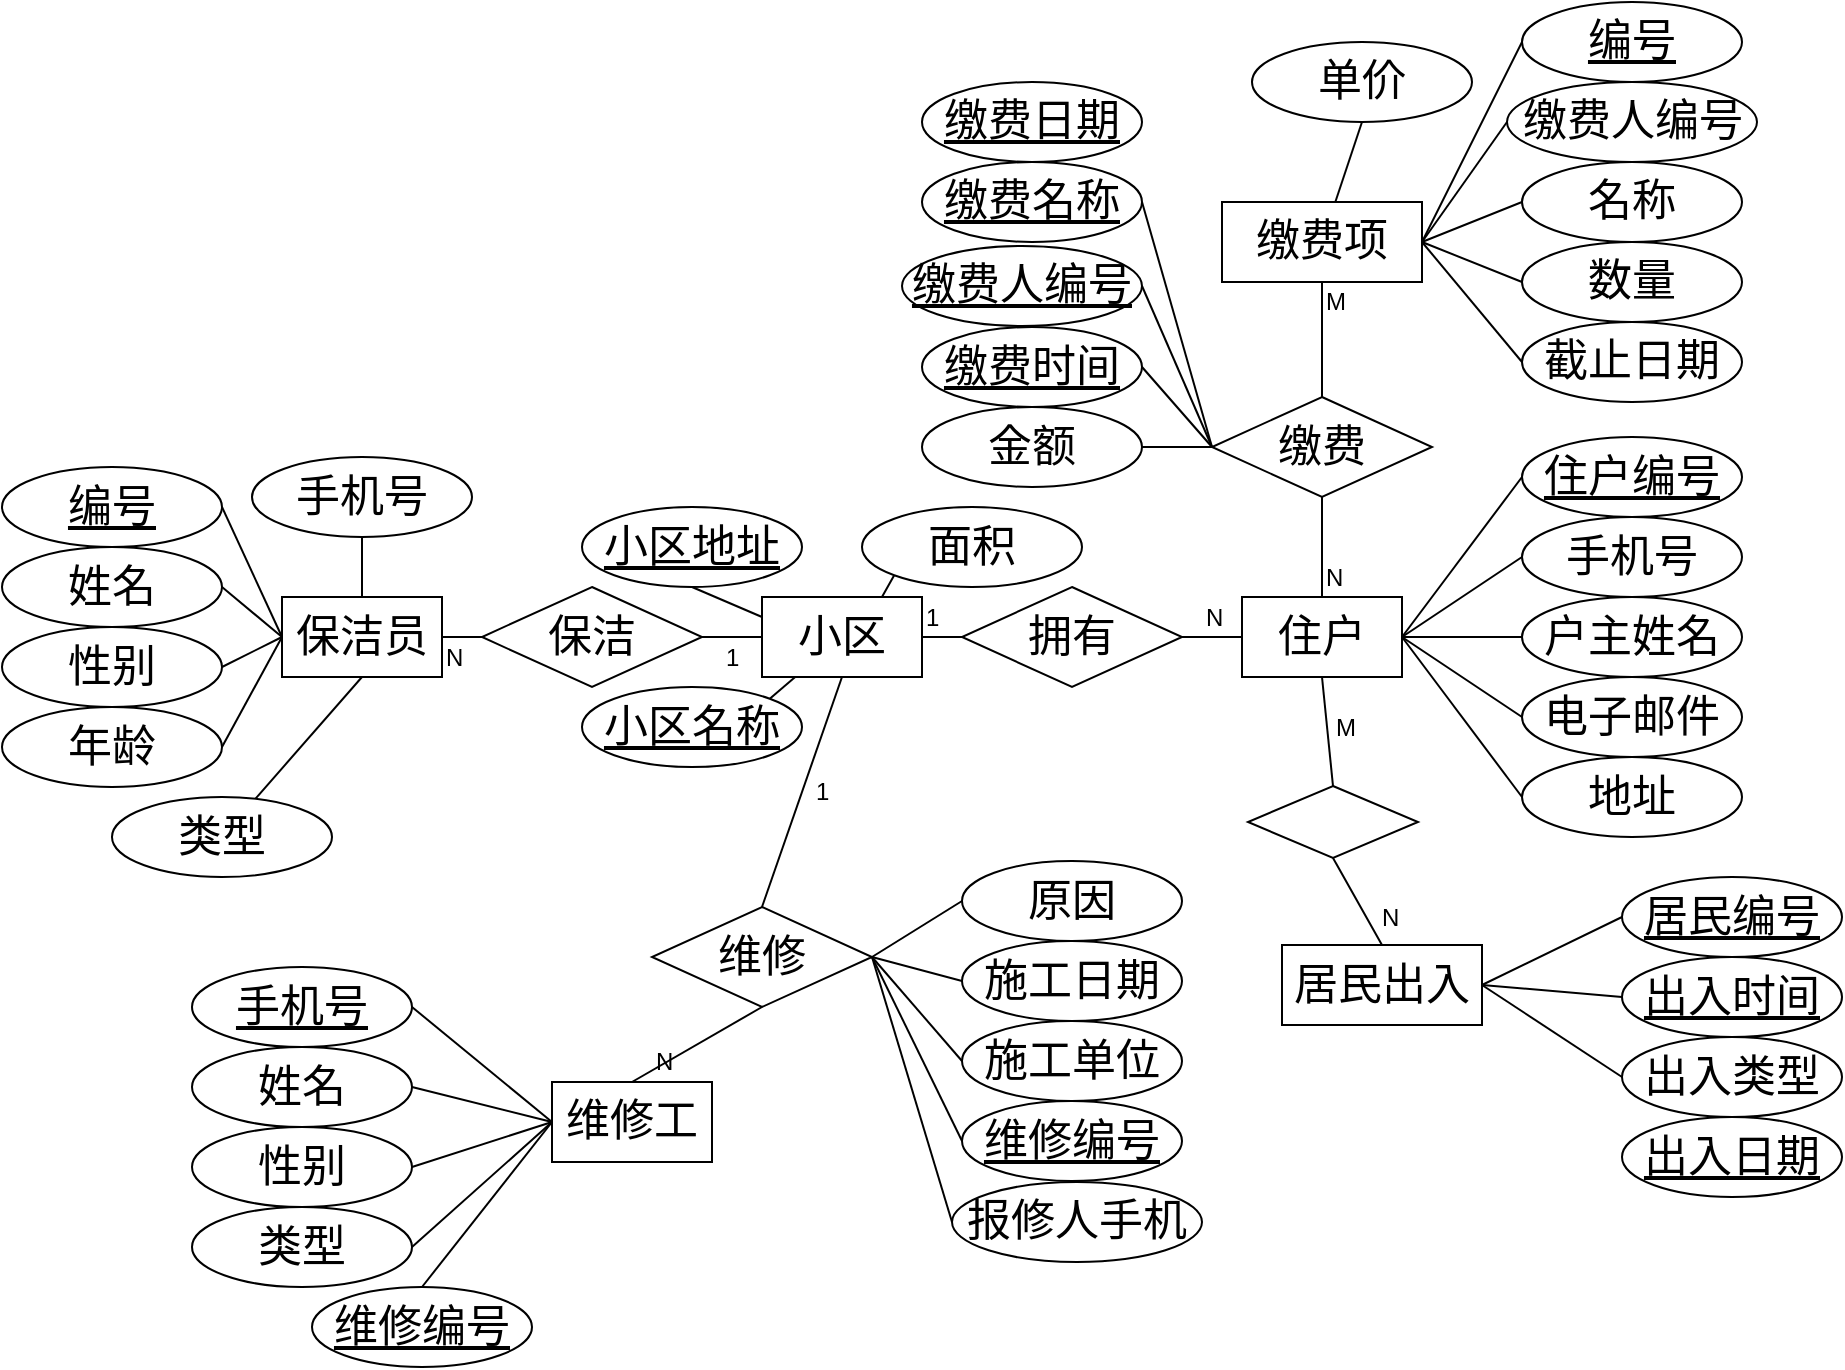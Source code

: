 <mxfile version="12.2.4" pages="1"><diagram id="clvD6fli0gmHjejlXKKV" name="第 1 页"><mxGraphModel dx="1130" dy="801" grid="1" gridSize="10" guides="1" tooltips="1" connect="1" arrows="1" fold="1" page="1" pageScale="1" pageWidth="1169" pageHeight="827" math="0" shadow="0"><root><mxCell id="0"/><mxCell id="1" parent="0"/><mxCell id="6" value="&lt;p&gt;&lt;font style=&quot;font-size: 22px&quot;&gt;小区&lt;/font&gt;&lt;/p&gt;" style="rounded=0;whiteSpace=wrap;html=1;align=center;" parent="1" vertex="1"><mxGeometry x="480" y="417.5" width="80" height="40" as="geometry"/></mxCell><mxCell id="125" value="&lt;p&gt;&lt;font style=&quot;font-size: 22px&quot;&gt;居民出入&lt;/font&gt;&lt;/p&gt;" style="rounded=0;whiteSpace=wrap;html=1;align=center;" parent="1" vertex="1"><mxGeometry x="740" y="591.5" width="100" height="40" as="geometry"/></mxCell><mxCell id="40" value="&lt;p&gt;&lt;font style=&quot;font-size: 22px&quot;&gt;缴费项&lt;/font&gt;&lt;/p&gt;" style="rounded=0;whiteSpace=wrap;html=1;align=center;" parent="1" vertex="1"><mxGeometry x="710" y="220" width="100" height="40" as="geometry"/></mxCell><mxCell id="38" value="&lt;p&gt;&lt;font style=&quot;font-size: 22px&quot;&gt;保洁员&lt;/font&gt;&lt;/p&gt;" style="rounded=0;whiteSpace=wrap;html=1;align=center;" parent="1" vertex="1"><mxGeometry x="240" y="417.5" width="80" height="40" as="geometry"/></mxCell><mxCell id="28" value="&lt;p&gt;&lt;span style=&quot;font-size: 22px&quot;&gt;维修工&lt;/span&gt;&lt;/p&gt;" style="rounded=0;whiteSpace=wrap;html=1;align=center;" parent="1" vertex="1"><mxGeometry x="375" y="660" width="80" height="40" as="geometry"/></mxCell><mxCell id="11" value="&lt;p&gt;&lt;font style=&quot;font-size: 22px&quot;&gt;住户&lt;/font&gt;&lt;/p&gt;" style="rounded=0;whiteSpace=wrap;html=1;align=center;" parent="1" vertex="1"><mxGeometry x="720" y="417.5" width="80" height="40" as="geometry"/></mxCell><mxCell id="8" value="&lt;font style=&quot;font-size: 22px&quot;&gt;拥有&lt;/font&gt;" style="rhombus;whiteSpace=wrap;html=1;" parent="1" vertex="1"><mxGeometry x="580" y="412.5" width="110" height="50" as="geometry"/></mxCell><mxCell id="41" value="&lt;font style=&quot;font-size: 22px&quot;&gt;缴费&lt;/font&gt;" style="rhombus;whiteSpace=wrap;html=1;" parent="1" vertex="1"><mxGeometry x="705" y="317.5" width="110" height="50" as="geometry"/></mxCell><mxCell id="39" value="&lt;span style=&quot;font-size: 22px&quot;&gt;保洁&lt;/span&gt;" style="rhombus;whiteSpace=wrap;html=1;" parent="1" vertex="1"><mxGeometry x="340" y="412.5" width="110" height="50" as="geometry"/></mxCell><mxCell id="30" value="&lt;font style=&quot;font-size: 22px&quot;&gt;维修&lt;/font&gt;" style="rhombus;whiteSpace=wrap;html=1;" parent="1" vertex="1"><mxGeometry x="425" y="572.5" width="110" height="50" as="geometry"/></mxCell><mxCell id="10" value="&lt;font style=&quot;font-size: 22px&quot;&gt;户主姓名&lt;/font&gt;" style="ellipse;whiteSpace=wrap;html=1;" parent="1" vertex="1"><mxGeometry x="860" y="417.5" width="110" height="40" as="geometry"/></mxCell><mxCell id="26" value="&lt;font style=&quot;font-size: 22px&quot;&gt;&lt;u&gt;住户编号&lt;/u&gt;&lt;/font&gt;" style="ellipse;whiteSpace=wrap;html=1;" parent="1" vertex="1"><mxGeometry x="860" y="337.5" width="110" height="40" as="geometry"/></mxCell><mxCell id="16" value="&lt;font style=&quot;font-size: 22px&quot;&gt;地址&lt;/font&gt;" style="ellipse;whiteSpace=wrap;html=1;" parent="1" vertex="1"><mxGeometry x="860" y="497.5" width="110" height="40" as="geometry"/></mxCell><mxCell id="53" value="&lt;font style=&quot;font-size: 22px&quot;&gt;面积&lt;/font&gt;" style="ellipse;whiteSpace=wrap;html=1;" parent="1" vertex="1"><mxGeometry x="530" y="372.5" width="110" height="40" as="geometry"/></mxCell><mxCell id="67" value="&lt;font style=&quot;font-size: 22px&quot;&gt;名称&lt;/font&gt;" style="ellipse;whiteSpace=wrap;html=1;" parent="1" vertex="1"><mxGeometry x="860" y="200" width="110" height="40" as="geometry"/></mxCell><mxCell id="152" value="&lt;font style=&quot;font-size: 22px&quot;&gt;缴费人编号&lt;/font&gt;" style="ellipse;whiteSpace=wrap;html=1;" parent="1" vertex="1"><mxGeometry x="852.5" y="160" width="125" height="40" as="geometry"/></mxCell><mxCell id="154" value="&lt;font style=&quot;font-size: 22px&quot;&gt;单价&lt;/font&gt;" style="ellipse;whiteSpace=wrap;html=1;" parent="1" vertex="1"><mxGeometry x="725" y="140" width="110" height="40" as="geometry"/></mxCell><mxCell id="80" value="&lt;font style=&quot;font-size: 22px&quot;&gt;&lt;u&gt;编号&lt;/u&gt;&lt;/font&gt;" style="ellipse;whiteSpace=wrap;html=1;" parent="1" vertex="1"><mxGeometry x="860" y="120" width="110" height="40" as="geometry"/></mxCell><mxCell id="84" value="&lt;font style=&quot;font-size: 22px&quot;&gt;截止日期&lt;/font&gt;" style="ellipse;whiteSpace=wrap;html=1;" parent="1" vertex="1"><mxGeometry x="860" y="280" width="110" height="40" as="geometry"/></mxCell><mxCell id="69" value="&lt;font style=&quot;font-size: 22px&quot;&gt;数量&lt;/font&gt;" style="ellipse;whiteSpace=wrap;html=1;" parent="1" vertex="1"><mxGeometry x="860" y="240" width="110" height="40" as="geometry"/></mxCell><mxCell id="70" value="&lt;font style=&quot;font-size: 22px&quot;&gt;金额&lt;/font&gt;" style="ellipse;whiteSpace=wrap;html=1;" parent="1" vertex="1"><mxGeometry x="560" y="322.5" width="110" height="40" as="geometry"/></mxCell><mxCell id="157" value="&lt;font style=&quot;font-size: 22px&quot;&gt;&lt;u&gt;缴费日期&lt;/u&gt;&lt;/font&gt;" style="ellipse;whiteSpace=wrap;html=1;" parent="1" vertex="1"><mxGeometry x="560" y="160" width="110" height="40" as="geometry"/></mxCell><mxCell id="101" value="&lt;font style=&quot;font-size: 22px&quot;&gt;&lt;u&gt;缴费时间&lt;/u&gt;&lt;/font&gt;" style="ellipse;whiteSpace=wrap;html=1;" parent="1" vertex="1"><mxGeometry x="560" y="282.5" width="110" height="40" as="geometry"/></mxCell><mxCell id="121" value="&lt;font style=&quot;font-size: 22px&quot;&gt;&lt;u&gt;缴费名称&lt;/u&gt;&lt;/font&gt;" style="ellipse;whiteSpace=wrap;html=1;" parent="1" vertex="1"><mxGeometry x="560" y="200" width="110" height="40" as="geometry"/></mxCell><mxCell id="131" value="&lt;font style=&quot;font-size: 22px&quot;&gt;&lt;u&gt;居民编号&lt;/u&gt;&lt;/font&gt;" style="ellipse;whiteSpace=wrap;html=1;" parent="1" vertex="1"><mxGeometry x="910" y="557.5" width="110" height="40" as="geometry"/></mxCell><mxCell id="122" value="&lt;font style=&quot;font-size: 22px&quot;&gt;&lt;u&gt;缴费人编号&lt;/u&gt;&lt;/font&gt;" style="ellipse;whiteSpace=wrap;html=1;" parent="1" vertex="1"><mxGeometry x="550" y="242" width="120" height="40" as="geometry"/></mxCell><mxCell id="61" value="&lt;font style=&quot;font-size: 22px&quot;&gt;&lt;u&gt;编号&lt;/u&gt;&lt;/font&gt;" style="ellipse;whiteSpace=wrap;html=1;" parent="1" vertex="1"><mxGeometry x="100" y="352.5" width="110" height="40" as="geometry"/></mxCell><mxCell id="62" value="&lt;font style=&quot;font-size: 22px&quot;&gt;姓名&lt;/font&gt;" style="ellipse;whiteSpace=wrap;html=1;" parent="1" vertex="1"><mxGeometry x="100" y="392.5" width="110" height="40" as="geometry"/></mxCell><mxCell id="63" value="&lt;font style=&quot;font-size: 22px&quot;&gt;性别&lt;/font&gt;" style="ellipse;whiteSpace=wrap;html=1;" parent="1" vertex="1"><mxGeometry x="100" y="432.5" width="110" height="40" as="geometry"/></mxCell><mxCell id="64" value="&lt;font style=&quot;font-size: 22px&quot;&gt;手机号&lt;/font&gt;" style="ellipse;whiteSpace=wrap;html=1;" parent="1" vertex="1"><mxGeometry x="225" y="347.5" width="110" height="40" as="geometry"/></mxCell><mxCell id="132" value="&lt;font style=&quot;font-size: 22px&quot;&gt;出入类型&lt;/font&gt;" style="ellipse;whiteSpace=wrap;html=1;" parent="1" vertex="1"><mxGeometry x="910" y="637.5" width="110" height="40" as="geometry"/></mxCell><mxCell id="156" value="&lt;font style=&quot;font-size: 22px&quot;&gt;&lt;u&gt;出入日期&lt;/u&gt;&lt;/font&gt;" style="ellipse;whiteSpace=wrap;html=1;" parent="1" vertex="1"><mxGeometry x="910" y="677.5" width="110" height="40" as="geometry"/></mxCell><mxCell id="68" value="&lt;font style=&quot;font-size: 22px&quot;&gt;年龄&lt;/font&gt;" style="ellipse;whiteSpace=wrap;html=1;" parent="1" vertex="1"><mxGeometry x="100" y="472.5" width="110" height="40" as="geometry"/></mxCell><mxCell id="90" value="&lt;font style=&quot;font-size: 22px&quot;&gt;类型&lt;/font&gt;" style="ellipse;whiteSpace=wrap;html=1;" parent="1" vertex="1"><mxGeometry x="155" y="517.5" width="110" height="40" as="geometry"/></mxCell><mxCell id="31" value="&lt;font style=&quot;font-size: 22px&quot;&gt;原因&lt;/font&gt;" style="ellipse;whiteSpace=wrap;html=1;" parent="1" vertex="1"><mxGeometry x="580" y="549.5" width="110" height="40" as="geometry"/></mxCell><mxCell id="51" value="&lt;font style=&quot;font-size: 22px&quot;&gt;&lt;u&gt;小区名称&lt;/u&gt;&lt;/font&gt;" style="ellipse;whiteSpace=wrap;html=1;" parent="1" vertex="1"><mxGeometry x="390" y="462.5" width="110" height="40" as="geometry"/></mxCell><mxCell id="52" value="&lt;font style=&quot;font-size: 22px&quot;&gt;&lt;u&gt;小区地址&lt;/u&gt;&lt;/font&gt;" style="ellipse;whiteSpace=wrap;html=1;" parent="1" vertex="1"><mxGeometry x="390" y="372.5" width="110" height="40" as="geometry"/></mxCell><mxCell id="32" value="&lt;font style=&quot;font-size: 22px&quot;&gt;施工日期&lt;/font&gt;" style="ellipse;whiteSpace=wrap;html=1;" parent="1" vertex="1"><mxGeometry x="580" y="589.5" width="110" height="40" as="geometry"/></mxCell><mxCell id="33" value="&lt;font style=&quot;font-size: 22px&quot;&gt;施工单位&lt;/font&gt;" style="ellipse;whiteSpace=wrap;html=1;" parent="1" vertex="1"><mxGeometry x="580" y="629.5" width="110" height="40" as="geometry"/></mxCell><mxCell id="115" value="&lt;font style=&quot;font-size: 22px&quot;&gt;&lt;u&gt;维修编号&lt;/u&gt;&lt;/font&gt;" style="ellipse;whiteSpace=wrap;html=1;" parent="1" vertex="1"><mxGeometry x="580" y="669.5" width="110" height="40" as="geometry"/></mxCell><mxCell id="36" value="&lt;font style=&quot;font-size: 22px&quot;&gt;&lt;u&gt;手机号&lt;/u&gt;&lt;/font&gt;" style="ellipse;whiteSpace=wrap;html=1;" parent="1" vertex="1"><mxGeometry x="195" y="602.5" width="110" height="40" as="geometry"/></mxCell><mxCell id="37" value="&lt;font style=&quot;font-size: 22px&quot;&gt;姓名&lt;/font&gt;" style="ellipse;whiteSpace=wrap;html=1;" parent="1" vertex="1"><mxGeometry x="195" y="642.5" width="110" height="40" as="geometry"/></mxCell><mxCell id="108" value="&lt;font style=&quot;font-size: 22px&quot;&gt;类型&lt;/font&gt;" style="ellipse;whiteSpace=wrap;html=1;" parent="1" vertex="1"><mxGeometry x="195" y="722.5" width="110" height="40" as="geometry"/></mxCell><mxCell id="142" value="&lt;font style=&quot;font-size: 22px&quot;&gt;报修人手机&lt;/font&gt;" style="ellipse;whiteSpace=wrap;html=1;" parent="1" vertex="1"><mxGeometry x="575" y="710" width="125" height="40" as="geometry"/></mxCell><mxCell id="110" value="&lt;font style=&quot;font-size: 22px&quot;&gt;性别&lt;/font&gt;" style="ellipse;whiteSpace=wrap;html=1;" parent="1" vertex="1"><mxGeometry x="195" y="682.5" width="110" height="40" as="geometry"/></mxCell><mxCell id="12" value="&lt;font style=&quot;font-size: 22px&quot;&gt;手机号&lt;/font&gt;" style="ellipse;whiteSpace=wrap;html=1;" parent="1" vertex="1"><mxGeometry x="860" y="377.5" width="110" height="40" as="geometry"/></mxCell><mxCell id="13" value="&lt;font style=&quot;font-size: 22px&quot;&gt;电子邮件&lt;/font&gt;" style="ellipse;whiteSpace=wrap;html=1;" parent="1" vertex="1"><mxGeometry x="860" y="457.5" width="110" height="40" as="geometry"/></mxCell><mxCell id="17" value="" style="endArrow=none;html=1;entryX=0;entryY=0.5;entryDx=0;entryDy=0;exitX=1;exitY=0.5;exitDx=0;exitDy=0;" parent="1" source="11" target="13" edge="1"><mxGeometry width="50" height="50" relative="1" as="geometry"><mxPoint x="790" y="587.5" as="sourcePoint"/><mxPoint x="840" y="537.5" as="targetPoint"/></mxGeometry></mxCell><mxCell id="18" value="" style="endArrow=none;html=1;entryX=0;entryY=0.5;entryDx=0;entryDy=0;exitX=1;exitY=0.5;exitDx=0;exitDy=0;" parent="1" source="11" target="12" edge="1"><mxGeometry width="50" height="50" relative="1" as="geometry"><mxPoint x="820" y="577.5" as="sourcePoint"/><mxPoint x="870" y="527.5" as="targetPoint"/></mxGeometry></mxCell><mxCell id="19" value="" style="endArrow=none;html=1;entryX=0;entryY=0.5;entryDx=0;entryDy=0;exitX=1;exitY=0.5;exitDx=0;exitDy=0;" parent="1" source="11" target="10" edge="1"><mxGeometry width="50" height="50" relative="1" as="geometry"><mxPoint x="810" y="487.5" as="sourcePoint"/><mxPoint x="840" y="437.5" as="targetPoint"/></mxGeometry></mxCell><mxCell id="21" value="" style="endArrow=none;html=1;entryX=0;entryY=0.5;entryDx=0;entryDy=0;exitX=1;exitY=0.5;exitDx=0;exitDy=0;" parent="1" source="11" target="16" edge="1"><mxGeometry width="50" height="50" relative="1" as="geometry"><mxPoint x="770" y="547.5" as="sourcePoint"/><mxPoint x="820" y="497.5" as="targetPoint"/></mxGeometry></mxCell><mxCell id="22" value="" style="endArrow=none;html=1;entryX=0;entryY=0.5;entryDx=0;entryDy=0;exitX=1;exitY=0.5;exitDx=0;exitDy=0;" parent="1" source="8" target="11" edge="1"><mxGeometry width="50" height="50" relative="1" as="geometry"><mxPoint x="660" y="507.5" as="sourcePoint"/><mxPoint x="710" y="457.5" as="targetPoint"/></mxGeometry></mxCell><mxCell id="23" value="" style="endArrow=none;html=1;exitX=1;exitY=0.5;exitDx=0;exitDy=0;entryX=0;entryY=0.5;entryDx=0;entryDy=0;" parent="1" source="6" target="8" edge="1"><mxGeometry width="50" height="50" relative="1" as="geometry"><mxPoint x="550" y="417.5" as="sourcePoint"/><mxPoint x="600" y="367.5" as="targetPoint"/></mxGeometry></mxCell><mxCell id="27" value="" style="endArrow=none;html=1;entryX=0;entryY=0.5;entryDx=0;entryDy=0;exitX=1;exitY=0.5;exitDx=0;exitDy=0;" parent="1" source="11" target="26" edge="1"><mxGeometry width="50" height="50" relative="1" as="geometry"><mxPoint x="790" y="547.5" as="sourcePoint"/><mxPoint x="840" y="497.5" as="targetPoint"/></mxGeometry></mxCell><mxCell id="44" value="" style="endArrow=none;html=1;exitX=1;exitY=0.5;exitDx=0;exitDy=0;entryX=0;entryY=0.5;entryDx=0;entryDy=0;" parent="1" source="30" target="31" edge="1"><mxGeometry width="50" height="50" relative="1" as="geometry"><mxPoint x="390" y="567.5" as="sourcePoint"/><mxPoint x="440" y="517.5" as="targetPoint"/></mxGeometry></mxCell><mxCell id="45" value="" style="endArrow=none;html=1;entryX=0;entryY=0.5;entryDx=0;entryDy=0;exitX=1;exitY=0.5;exitDx=0;exitDy=0;" parent="1" source="30" target="32" edge="1"><mxGeometry width="50" height="50" relative="1" as="geometry"><mxPoint x="550" y="597.5" as="sourcePoint"/><mxPoint x="600" y="547.5" as="targetPoint"/></mxGeometry></mxCell><mxCell id="46" value="" style="endArrow=none;html=1;entryX=1;entryY=0.5;entryDx=0;entryDy=0;exitX=0;exitY=0.5;exitDx=0;exitDy=0;" parent="1" source="33" target="30" edge="1"><mxGeometry width="50" height="50" relative="1" as="geometry"><mxPoint x="540" y="607.5" as="sourcePoint"/><mxPoint x="590" y="557.5" as="targetPoint"/></mxGeometry></mxCell><mxCell id="47" value="" style="endArrow=none;html=1;entryX=0.5;entryY=1;entryDx=0;entryDy=0;exitX=0.5;exitY=0;exitDx=0;exitDy=0;" parent="1" source="30" target="6" edge="1"><mxGeometry width="50" height="50" relative="1" as="geometry"><mxPoint x="370" y="547.5" as="sourcePoint"/><mxPoint x="420" y="497.5" as="targetPoint"/></mxGeometry></mxCell><mxCell id="48" value="" style="endArrow=none;html=1;entryX=0.5;entryY=1;entryDx=0;entryDy=0;exitX=0.5;exitY=0;exitDx=0;exitDy=0;" parent="1" source="28" target="30" edge="1"><mxGeometry width="50" height="50" relative="1" as="geometry"><mxPoint x="470" y="617.5" as="sourcePoint"/><mxPoint x="520" y="567.5" as="targetPoint"/></mxGeometry></mxCell><mxCell id="49" value="1" style="text;html=1;resizable=0;points=[];autosize=1;align=left;verticalAlign=top;spacingTop=-4;" parent="1" vertex="1"><mxGeometry x="560" y="417.5" width="20" height="20" as="geometry"/></mxCell><mxCell id="50" value="N&lt;br&gt;" style="text;html=1;resizable=0;points=[];autosize=1;align=left;verticalAlign=top;spacingTop=-4;" parent="1" vertex="1"><mxGeometry x="700" y="417.5" width="20" height="20" as="geometry"/></mxCell><mxCell id="54" value="" style="endArrow=none;html=1;exitX=0;exitY=0.25;exitDx=0;exitDy=0;entryX=0.5;entryY=1;entryDx=0;entryDy=0;" parent="1" source="6" target="52" edge="1"><mxGeometry width="50" height="50" relative="1" as="geometry"><mxPoint x="500" y="387.5" as="sourcePoint"/><mxPoint x="550" y="337.5" as="targetPoint"/></mxGeometry></mxCell><mxCell id="55" value="" style="endArrow=none;html=1;exitX=1;exitY=0;exitDx=0;exitDy=0;" parent="1" source="51" target="6" edge="1"><mxGeometry width="50" height="50" relative="1" as="geometry"><mxPoint x="470" y="477.5" as="sourcePoint"/><mxPoint x="410" y="527.5" as="targetPoint"/></mxGeometry></mxCell><mxCell id="56" value="" style="endArrow=none;html=1;exitX=0.75;exitY=0;exitDx=0;exitDy=0;entryX=0;entryY=1;entryDx=0;entryDy=0;" parent="1" source="6" target="53" edge="1"><mxGeometry width="50" height="50" relative="1" as="geometry"><mxPoint x="520" y="387.5" as="sourcePoint"/><mxPoint x="570" y="337.5" as="targetPoint"/></mxGeometry></mxCell><mxCell id="57" value="" style="endArrow=none;html=1;entryX=0;entryY=0.5;entryDx=0;entryDy=0;exitX=1;exitY=0.5;exitDx=0;exitDy=0;" parent="1" source="39" target="6" edge="1"><mxGeometry width="50" height="50" relative="1" as="geometry"><mxPoint x="310" y="517.5" as="sourcePoint"/><mxPoint x="360" y="467.5" as="targetPoint"/></mxGeometry></mxCell><mxCell id="58" value="" style="endArrow=none;html=1;entryX=0;entryY=0.5;entryDx=0;entryDy=0;exitX=1;exitY=0.5;exitDx=0;exitDy=0;" parent="1" source="38" target="39" edge="1"><mxGeometry width="50" height="50" relative="1" as="geometry"><mxPoint x="330" y="467.5" as="sourcePoint"/><mxPoint x="360" y="457.5" as="targetPoint"/></mxGeometry></mxCell><mxCell id="71" value="1" style="text;html=1;resizable=0;points=[];autosize=1;align=left;verticalAlign=top;spacingTop=-4;" parent="1" vertex="1"><mxGeometry x="460" y="437.5" width="20" height="20" as="geometry"/></mxCell><mxCell id="72" value="N" style="text;html=1;resizable=0;points=[];autosize=1;align=left;verticalAlign=top;spacingTop=-4;" parent="1" vertex="1"><mxGeometry x="320" y="437.5" width="20" height="20" as="geometry"/></mxCell><mxCell id="75" value="1" style="text;html=1;resizable=0;points=[];autosize=1;align=left;verticalAlign=top;spacingTop=-4;" parent="1" vertex="1"><mxGeometry x="505" y="505" width="20" height="20" as="geometry"/></mxCell><mxCell id="76" value="N" style="text;html=1;resizable=0;points=[];autosize=1;align=left;verticalAlign=top;spacingTop=-4;" parent="1" vertex="1"><mxGeometry x="425" y="640" width="20" height="20" as="geometry"/></mxCell><mxCell id="77" value="" style="endArrow=none;html=1;exitX=0.5;exitY=0;exitDx=0;exitDy=0;entryX=0.5;entryY=1;entryDx=0;entryDy=0;" parent="1" source="11" target="41" edge="1"><mxGeometry width="50" height="50" relative="1" as="geometry"><mxPoint x="790" y="407.5" as="sourcePoint"/><mxPoint x="840" y="357.5" as="targetPoint"/></mxGeometry></mxCell><mxCell id="78" value="" style="endArrow=none;html=1;entryX=0.5;entryY=1;entryDx=0;entryDy=0;exitX=0.5;exitY=0;exitDx=0;exitDy=0;" parent="1" source="41" target="40" edge="1"><mxGeometry width="50" height="50" relative="1" as="geometry"><mxPoint x="710" y="327.5" as="sourcePoint"/><mxPoint x="760" y="277.5" as="targetPoint"/></mxGeometry></mxCell><mxCell id="79" value="M" style="text;html=1;resizable=0;points=[];autosize=1;align=left;verticalAlign=top;spacingTop=-4;" parent="1" vertex="1"><mxGeometry x="760" y="260" width="30" height="20" as="geometry"/></mxCell><mxCell id="85" value="N" style="text;html=1;resizable=0;points=[];autosize=1;align=left;verticalAlign=top;spacingTop=-4;" parent="1" vertex="1"><mxGeometry x="760" y="397.5" width="20" height="20" as="geometry"/></mxCell><mxCell id="86" value="" style="endArrow=none;html=1;entryX=0;entryY=0.5;entryDx=0;entryDy=0;exitX=1;exitY=0.5;exitDx=0;exitDy=0;" parent="1" source="40" target="80" edge="1"><mxGeometry width="50" height="50" relative="1" as="geometry"><mxPoint x="770" y="187.5" as="sourcePoint"/><mxPoint x="820" y="137.5" as="targetPoint"/></mxGeometry></mxCell><mxCell id="87" value="" style="endArrow=none;html=1;entryX=0;entryY=0.5;entryDx=0;entryDy=0;exitX=1;exitY=0.5;exitDx=0;exitDy=0;" parent="1" source="40" target="67" edge="1"><mxGeometry width="50" height="50" relative="1" as="geometry"><mxPoint x="740" y="187.5" as="sourcePoint"/><mxPoint x="790" y="137.5" as="targetPoint"/></mxGeometry></mxCell><mxCell id="88" value="" style="endArrow=none;html=1;entryX=0;entryY=0.5;entryDx=0;entryDy=0;exitX=1;exitY=0.5;exitDx=0;exitDy=0;" parent="1" source="40" target="69" edge="1"><mxGeometry width="50" height="50" relative="1" as="geometry"><mxPoint x="780" y="297.5" as="sourcePoint"/><mxPoint x="830" y="247.5" as="targetPoint"/></mxGeometry></mxCell><mxCell id="89" value="" style="endArrow=none;html=1;entryX=0;entryY=0.5;entryDx=0;entryDy=0;exitX=1;exitY=0.5;exitDx=0;exitDy=0;" parent="1" source="40" target="84" edge="1"><mxGeometry width="50" height="50" relative="1" as="geometry"><mxPoint x="780" y="297.5" as="sourcePoint"/><mxPoint x="830" y="247.5" as="targetPoint"/></mxGeometry></mxCell><mxCell id="93" value="" style="endArrow=none;html=1;entryX=1;entryY=0.5;entryDx=0;entryDy=0;exitX=0;exitY=0.5;exitDx=0;exitDy=0;" parent="1" source="28" target="36" edge="1"><mxGeometry width="50" height="50" relative="1" as="geometry"><mxPoint x="405" y="737.5" as="sourcePoint"/><mxPoint x="455" y="687.5" as="targetPoint"/></mxGeometry></mxCell><mxCell id="94" value="" style="endArrow=none;html=1;entryX=1;entryY=0.5;entryDx=0;entryDy=0;exitX=0;exitY=0.5;exitDx=0;exitDy=0;" parent="1" source="28" target="37" edge="1"><mxGeometry width="50" height="50" relative="1" as="geometry"><mxPoint x="355" y="690" as="sourcePoint"/><mxPoint x="315" y="690" as="targetPoint"/></mxGeometry></mxCell><mxCell id="95" value="" style="endArrow=none;html=1;exitX=0.5;exitY=0;exitDx=0;exitDy=0;entryX=0.5;entryY=1;entryDx=0;entryDy=0;" parent="1" source="38" target="64" edge="1"><mxGeometry width="50" height="50" relative="1" as="geometry"><mxPoint x="350" y="377.5" as="sourcePoint"/><mxPoint x="400" y="327.5" as="targetPoint"/></mxGeometry></mxCell><mxCell id="96" value="" style="endArrow=none;html=1;entryX=0.5;entryY=1;entryDx=0;entryDy=0;" parent="1" source="90" target="38" edge="1"><mxGeometry width="50" height="50" relative="1" as="geometry"><mxPoint x="180" y="597.5" as="sourcePoint"/><mxPoint x="230" y="547.5" as="targetPoint"/></mxGeometry></mxCell><mxCell id="97" value="" style="endArrow=none;html=1;entryX=0;entryY=0.5;entryDx=0;entryDy=0;exitX=1;exitY=0.5;exitDx=0;exitDy=0;" parent="1" source="68" target="38" edge="1"><mxGeometry width="50" height="50" relative="1" as="geometry"><mxPoint x="200" y="522.5" as="sourcePoint"/><mxPoint x="250" y="472.5" as="targetPoint"/></mxGeometry></mxCell><mxCell id="98" value="" style="endArrow=none;html=1;entryX=0;entryY=0.5;entryDx=0;entryDy=0;exitX=1;exitY=0.5;exitDx=0;exitDy=0;" parent="1" source="63" target="38" edge="1"><mxGeometry width="50" height="50" relative="1" as="geometry"><mxPoint x="140" y="597.5" as="sourcePoint"/><mxPoint x="190" y="547.5" as="targetPoint"/></mxGeometry></mxCell><mxCell id="99" value="" style="endArrow=none;html=1;exitX=1;exitY=0.5;exitDx=0;exitDy=0;entryX=0;entryY=0.5;entryDx=0;entryDy=0;" parent="1" source="62" target="38" edge="1"><mxGeometry width="50" height="50" relative="1" as="geometry"><mxPoint x="220" y="437.5" as="sourcePoint"/><mxPoint x="270" y="387.5" as="targetPoint"/></mxGeometry></mxCell><mxCell id="100" value="" style="endArrow=none;html=1;exitX=1;exitY=0.5;exitDx=0;exitDy=0;entryX=0;entryY=0.5;entryDx=0;entryDy=0;" parent="1" source="61" target="38" edge="1"><mxGeometry width="50" height="50" relative="1" as="geometry"><mxPoint x="200" y="337.5" as="sourcePoint"/><mxPoint x="250" y="287.5" as="targetPoint"/></mxGeometry></mxCell><mxCell id="102" value="" style="endArrow=none;html=1;exitX=0;exitY=0.5;exitDx=0;exitDy=0;entryX=1;entryY=0.5;entryDx=0;entryDy=0;" parent="1" source="41" target="101" edge="1"><mxGeometry width="50" height="50" relative="1" as="geometry"><mxPoint x="700" y="307.5" as="sourcePoint"/><mxPoint x="740" y="257.5" as="targetPoint"/></mxGeometry></mxCell><mxCell id="103" value="" style="endArrow=none;html=1;entryX=0;entryY=0.5;entryDx=0;entryDy=0;exitX=1;exitY=0.5;exitDx=0;exitDy=0;" parent="1" source="70" target="41" edge="1"><mxGeometry width="50" height="50" relative="1" as="geometry"><mxPoint x="680" y="397.5" as="sourcePoint"/><mxPoint x="730" y="347.5" as="targetPoint"/></mxGeometry></mxCell><mxCell id="109" value="" style="endArrow=none;html=1;entryX=0;entryY=0.5;entryDx=0;entryDy=0;exitX=1;exitY=0.5;exitDx=0;exitDy=0;" parent="1" source="108" target="28" edge="1"><mxGeometry width="50" height="50" relative="1" as="geometry"><mxPoint x="275" y="740" as="sourcePoint"/><mxPoint x="325" y="690" as="targetPoint"/></mxGeometry></mxCell><mxCell id="112" value="" style="endArrow=none;html=1;entryX=0;entryY=0.5;entryDx=0;entryDy=0;exitX=1;exitY=0.5;exitDx=0;exitDy=0;" parent="1" source="110" target="28" edge="1"><mxGeometry width="50" height="50" relative="1" as="geometry"><mxPoint x="-5" y="830" as="sourcePoint"/><mxPoint x="355" y="690" as="targetPoint"/></mxGeometry></mxCell><mxCell id="116" value="" style="endArrow=none;html=1;entryX=0;entryY=0.5;entryDx=0;entryDy=0;exitX=1;exitY=0.5;exitDx=0;exitDy=0;" parent="1" source="30" target="115" edge="1"><mxGeometry width="50" height="50" relative="1" as="geometry"><mxPoint x="610" y="730" as="sourcePoint"/><mxPoint x="660" y="680" as="targetPoint"/></mxGeometry></mxCell><mxCell id="126" value="" style="rhombus;whiteSpace=wrap;html=1;" parent="1" vertex="1"><mxGeometry x="723" y="512" width="85" height="36" as="geometry"/></mxCell><mxCell id="127" value="" style="endArrow=none;html=1;exitX=0.5;exitY=1;exitDx=0;exitDy=0;entryX=0.5;entryY=0;entryDx=0;entryDy=0;" parent="1" source="11" target="126" edge="1"><mxGeometry width="50" height="50" relative="1" as="geometry"><mxPoint x="390" y="320" as="sourcePoint"/><mxPoint x="800" y="490" as="targetPoint"/></mxGeometry></mxCell><mxCell id="128" value="" style="endArrow=none;html=1;exitX=0.5;exitY=1;exitDx=0;exitDy=0;entryX=0.5;entryY=0;entryDx=0;entryDy=0;" parent="1" source="126" target="125" edge="1"><mxGeometry width="50" height="50" relative="1" as="geometry"><mxPoint x="490" y="290" as="sourcePoint"/><mxPoint x="540" y="240" as="targetPoint"/></mxGeometry></mxCell><mxCell id="135" value="&lt;font style=&quot;font-size: 22px&quot;&gt;&lt;u&gt;出入时间&lt;/u&gt;&lt;/font&gt;" style="ellipse;whiteSpace=wrap;html=1;" parent="1" vertex="1"><mxGeometry x="910" y="597.5" width="110" height="40" as="geometry"/></mxCell><mxCell id="136" value="" style="endArrow=none;html=1;entryX=0;entryY=0.5;entryDx=0;entryDy=0;exitX=1;exitY=0.5;exitDx=0;exitDy=0;" parent="1" source="125" target="131" edge="1"><mxGeometry width="50" height="50" relative="1" as="geometry"><mxPoint x="260" y="230" as="sourcePoint"/><mxPoint x="310" y="180" as="targetPoint"/></mxGeometry></mxCell><mxCell id="137" value="" style="endArrow=none;html=1;entryX=1;entryY=0.5;entryDx=0;entryDy=0;exitX=0;exitY=0.5;exitDx=0;exitDy=0;" parent="1" source="132" target="125" edge="1"><mxGeometry width="50" height="50" relative="1" as="geometry"><mxPoint x="360" y="290" as="sourcePoint"/><mxPoint x="410" y="240" as="targetPoint"/></mxGeometry></mxCell><mxCell id="138" value="" style="endArrow=none;html=1;entryX=1;entryY=0.5;entryDx=0;entryDy=0;exitX=0;exitY=0.5;exitDx=0;exitDy=0;" parent="1" source="135" target="125" edge="1"><mxGeometry width="50" height="50" relative="1" as="geometry"><mxPoint x="360" y="350" as="sourcePoint"/><mxPoint x="410" y="300" as="targetPoint"/></mxGeometry></mxCell><mxCell id="143" value="" style="endArrow=none;html=1;entryX=0;entryY=0.5;entryDx=0;entryDy=0;exitX=1;exitY=0.5;exitDx=0;exitDy=0;" parent="1" source="30" target="142" edge="1"><mxGeometry width="50" height="50" relative="1" as="geometry"><mxPoint x="530" y="630" as="sourcePoint"/><mxPoint x="580" y="580" as="targetPoint"/></mxGeometry></mxCell><mxCell id="144" value="" style="endArrow=none;html=1;exitX=0;exitY=0.5;exitDx=0;exitDy=0;entryX=1;entryY=0.5;entryDx=0;entryDy=0;" parent="1" source="41" target="122" edge="1"><mxGeometry width="50" height="50" relative="1" as="geometry"><mxPoint x="690" y="320" as="sourcePoint"/><mxPoint x="740" y="270" as="targetPoint"/></mxGeometry></mxCell><mxCell id="145" value="" style="endArrow=none;html=1;exitX=0;exitY=0.5;exitDx=0;exitDy=0;entryX=1;entryY=0.5;entryDx=0;entryDy=0;" parent="1" source="41" target="121" edge="1"><mxGeometry width="50" height="50" relative="1" as="geometry"><mxPoint x="700" y="220" as="sourcePoint"/><mxPoint x="750" y="170" as="targetPoint"/></mxGeometry></mxCell><mxCell id="146" value="&lt;font style=&quot;font-size: 22px&quot;&gt;&lt;u&gt;维修编号&lt;/u&gt;&lt;/font&gt;" style="ellipse;whiteSpace=wrap;html=1;" parent="1" vertex="1"><mxGeometry x="255" y="762.5" width="110" height="40" as="geometry"/></mxCell><mxCell id="147" value="" style="endArrow=none;html=1;entryX=0;entryY=0.5;entryDx=0;entryDy=0;exitX=0.5;exitY=0;exitDx=0;exitDy=0;" parent="1" source="146" target="28" edge="1"><mxGeometry width="50" height="50" relative="1" as="geometry"><mxPoint x="445" y="800" as="sourcePoint"/><mxPoint x="495" y="750" as="targetPoint"/></mxGeometry></mxCell><mxCell id="149" value="M" style="text;html=1;resizable=0;points=[];autosize=1;align=left;verticalAlign=top;spacingTop=-4;" parent="1" vertex="1"><mxGeometry x="765" y="472.5" width="30" height="20" as="geometry"/></mxCell><mxCell id="150" value="N" style="text;html=1;resizable=0;points=[];autosize=1;align=left;verticalAlign=top;spacingTop=-4;" parent="1" vertex="1"><mxGeometry x="788" y="567.5" width="20" height="20" as="geometry"/></mxCell><mxCell id="153" value="" style="endArrow=none;html=1;exitX=1;exitY=0.5;exitDx=0;exitDy=0;entryX=0;entryY=0.5;entryDx=0;entryDy=0;" parent="1" source="40" target="152" edge="1"><mxGeometry width="50" height="50" relative="1" as="geometry"><mxPoint x="790" y="190" as="sourcePoint"/><mxPoint x="840" y="140" as="targetPoint"/></mxGeometry></mxCell><mxCell id="155" value="" style="endArrow=none;html=1;entryX=0.5;entryY=1;entryDx=0;entryDy=0;" parent="1" source="40" target="154" edge="1"><mxGeometry width="50" height="50" relative="1" as="geometry"><mxPoint x="670" y="200" as="sourcePoint"/><mxPoint x="720" y="150" as="targetPoint"/></mxGeometry></mxCell></root></mxGraphModel></diagram></mxfile>